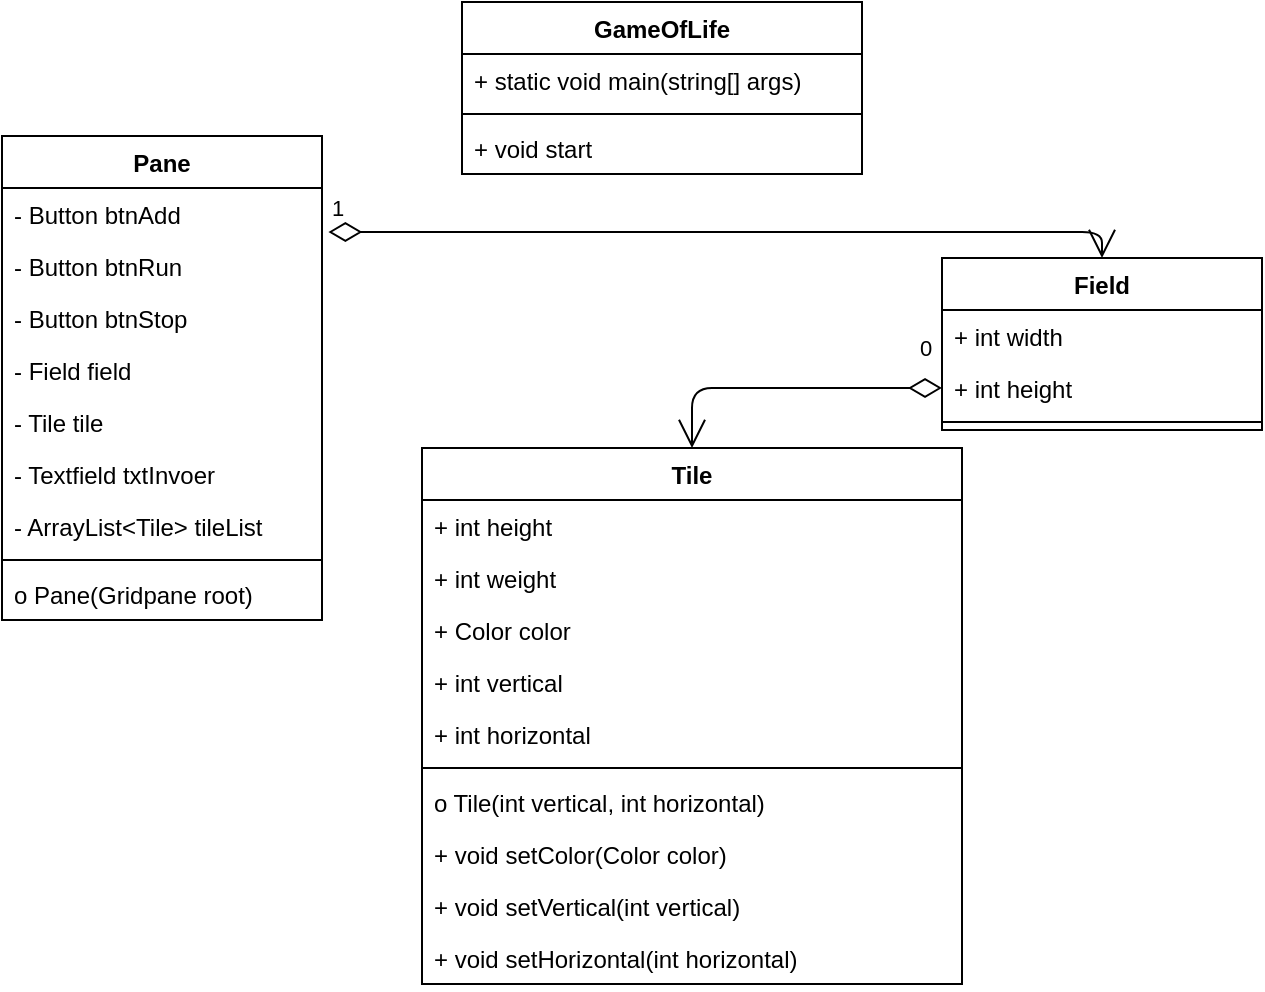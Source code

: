 <mxfile version="10.7.7" type="device"><diagram id="y2juMRdwqGHcky76KIuX" name="Page-1"><mxGraphModel dx="1250" dy="582" grid="1" gridSize="10" guides="1" tooltips="1" connect="1" arrows="1" fold="1" page="1" pageScale="1" pageWidth="827" pageHeight="1169" math="0" shadow="0"><root><mxCell id="0"/><mxCell id="1" parent="0"/><mxCell id="lbAQ0kvtrLxiixSawlt7-1" value="Tile" style="swimlane;fontStyle=1;align=center;verticalAlign=top;childLayout=stackLayout;horizontal=1;startSize=26;horizontalStack=0;resizeParent=1;resizeParentMax=0;resizeLast=0;collapsible=1;marginBottom=0;" vertex="1" parent="1"><mxGeometry x="240" y="339" width="270" height="268" as="geometry"/></mxCell><mxCell id="lbAQ0kvtrLxiixSawlt7-2" value="+ int height&#10;&#10;" style="text;strokeColor=none;fillColor=none;align=left;verticalAlign=top;spacingLeft=4;spacingRight=4;overflow=hidden;rotatable=0;points=[[0,0.5],[1,0.5]];portConstraint=eastwest;" vertex="1" parent="lbAQ0kvtrLxiixSawlt7-1"><mxGeometry y="26" width="270" height="26" as="geometry"/></mxCell><mxCell id="lbAQ0kvtrLxiixSawlt7-17" value="+ int weight&#10;&#10;" style="text;strokeColor=none;fillColor=none;align=left;verticalAlign=top;spacingLeft=4;spacingRight=4;overflow=hidden;rotatable=0;points=[[0,0.5],[1,0.5]];portConstraint=eastwest;" vertex="1" parent="lbAQ0kvtrLxiixSawlt7-1"><mxGeometry y="52" width="270" height="26" as="geometry"/></mxCell><mxCell id="lbAQ0kvtrLxiixSawlt7-18" value="+ Color color" style="text;strokeColor=none;fillColor=none;align=left;verticalAlign=top;spacingLeft=4;spacingRight=4;overflow=hidden;rotatable=0;points=[[0,0.5],[1,0.5]];portConstraint=eastwest;" vertex="1" parent="lbAQ0kvtrLxiixSawlt7-1"><mxGeometry y="78" width="270" height="26" as="geometry"/></mxCell><mxCell id="lbAQ0kvtrLxiixSawlt7-19" value="+ int vertical&#10;" style="text;strokeColor=none;fillColor=none;align=left;verticalAlign=top;spacingLeft=4;spacingRight=4;overflow=hidden;rotatable=0;points=[[0,0.5],[1,0.5]];portConstraint=eastwest;" vertex="1" parent="lbAQ0kvtrLxiixSawlt7-1"><mxGeometry y="104" width="270" height="26" as="geometry"/></mxCell><mxCell id="lbAQ0kvtrLxiixSawlt7-25" value="+ int horizontal&#10;" style="text;strokeColor=none;fillColor=none;align=left;verticalAlign=top;spacingLeft=4;spacingRight=4;overflow=hidden;rotatable=0;points=[[0,0.5],[1,0.5]];portConstraint=eastwest;" vertex="1" parent="lbAQ0kvtrLxiixSawlt7-1"><mxGeometry y="130" width="270" height="26" as="geometry"/></mxCell><mxCell id="lbAQ0kvtrLxiixSawlt7-3" value="" style="line;strokeWidth=1;fillColor=none;align=left;verticalAlign=middle;spacingTop=-1;spacingLeft=3;spacingRight=3;rotatable=0;labelPosition=right;points=[];portConstraint=eastwest;" vertex="1" parent="lbAQ0kvtrLxiixSawlt7-1"><mxGeometry y="156" width="270" height="8" as="geometry"/></mxCell><mxCell id="lbAQ0kvtrLxiixSawlt7-4" value="o Tile(int vertical, int horizontal)" style="text;strokeColor=none;fillColor=none;align=left;verticalAlign=top;spacingLeft=4;spacingRight=4;overflow=hidden;rotatable=0;points=[[0,0.5],[1,0.5]];portConstraint=eastwest;" vertex="1" parent="lbAQ0kvtrLxiixSawlt7-1"><mxGeometry y="164" width="270" height="26" as="geometry"/></mxCell><mxCell id="lbAQ0kvtrLxiixSawlt7-20" value="+ void setColor(Color color)" style="text;strokeColor=none;fillColor=none;align=left;verticalAlign=top;spacingLeft=4;spacingRight=4;overflow=hidden;rotatable=0;points=[[0,0.5],[1,0.5]];portConstraint=eastwest;" vertex="1" parent="lbAQ0kvtrLxiixSawlt7-1"><mxGeometry y="190" width="270" height="26" as="geometry"/></mxCell><mxCell id="lbAQ0kvtrLxiixSawlt7-21" value="+ void setVertical(int vertical)" style="text;strokeColor=none;fillColor=none;align=left;verticalAlign=top;spacingLeft=4;spacingRight=4;overflow=hidden;rotatable=0;points=[[0,0.5],[1,0.5]];portConstraint=eastwest;" vertex="1" parent="lbAQ0kvtrLxiixSawlt7-1"><mxGeometry y="216" width="270" height="26" as="geometry"/></mxCell><mxCell id="lbAQ0kvtrLxiixSawlt7-22" value="+ void setHorizontal(int horizontal)" style="text;strokeColor=none;fillColor=none;align=left;verticalAlign=top;spacingLeft=4;spacingRight=4;overflow=hidden;rotatable=0;points=[[0,0.5],[1,0.5]];portConstraint=eastwest;" vertex="1" parent="lbAQ0kvtrLxiixSawlt7-1"><mxGeometry y="242" width="270" height="26" as="geometry"/></mxCell><mxCell id="lbAQ0kvtrLxiixSawlt7-5" value="Pane" style="swimlane;fontStyle=1;align=center;verticalAlign=top;childLayout=stackLayout;horizontal=1;startSize=26;horizontalStack=0;resizeParent=1;resizeParentMax=0;resizeLast=0;collapsible=1;marginBottom=0;" vertex="1" parent="1"><mxGeometry x="30" y="183" width="160" height="242" as="geometry"/></mxCell><mxCell id="lbAQ0kvtrLxiixSawlt7-6" value="- Button btnAdd" style="text;strokeColor=none;fillColor=none;align=left;verticalAlign=top;spacingLeft=4;spacingRight=4;overflow=hidden;rotatable=0;points=[[0,0.5],[1,0.5]];portConstraint=eastwest;" vertex="1" parent="lbAQ0kvtrLxiixSawlt7-5"><mxGeometry y="26" width="160" height="26" as="geometry"/></mxCell><mxCell id="lbAQ0kvtrLxiixSawlt7-26" value="- Button btnRun" style="text;strokeColor=none;fillColor=none;align=left;verticalAlign=top;spacingLeft=4;spacingRight=4;overflow=hidden;rotatable=0;points=[[0,0.5],[1,0.5]];portConstraint=eastwest;" vertex="1" parent="lbAQ0kvtrLxiixSawlt7-5"><mxGeometry y="52" width="160" height="26" as="geometry"/></mxCell><mxCell id="lbAQ0kvtrLxiixSawlt7-27" value="- Button btnStop" style="text;strokeColor=none;fillColor=none;align=left;verticalAlign=top;spacingLeft=4;spacingRight=4;overflow=hidden;rotatable=0;points=[[0,0.5],[1,0.5]];portConstraint=eastwest;" vertex="1" parent="lbAQ0kvtrLxiixSawlt7-5"><mxGeometry y="78" width="160" height="26" as="geometry"/></mxCell><mxCell id="lbAQ0kvtrLxiixSawlt7-28" value="- Field field" style="text;strokeColor=none;fillColor=none;align=left;verticalAlign=top;spacingLeft=4;spacingRight=4;overflow=hidden;rotatable=0;points=[[0,0.5],[1,0.5]];portConstraint=eastwest;" vertex="1" parent="lbAQ0kvtrLxiixSawlt7-5"><mxGeometry y="104" width="160" height="26" as="geometry"/></mxCell><mxCell id="lbAQ0kvtrLxiixSawlt7-29" value="- Tile tile" style="text;strokeColor=none;fillColor=none;align=left;verticalAlign=top;spacingLeft=4;spacingRight=4;overflow=hidden;rotatable=0;points=[[0,0.5],[1,0.5]];portConstraint=eastwest;" vertex="1" parent="lbAQ0kvtrLxiixSawlt7-5"><mxGeometry y="130" width="160" height="26" as="geometry"/></mxCell><mxCell id="lbAQ0kvtrLxiixSawlt7-30" value="- Textfield txtInvoer" style="text;strokeColor=none;fillColor=none;align=left;verticalAlign=top;spacingLeft=4;spacingRight=4;overflow=hidden;rotatable=0;points=[[0,0.5],[1,0.5]];portConstraint=eastwest;" vertex="1" parent="lbAQ0kvtrLxiixSawlt7-5"><mxGeometry y="156" width="160" height="26" as="geometry"/></mxCell><mxCell id="lbAQ0kvtrLxiixSawlt7-31" value="- ArrayList&lt;Tile&gt; tileList" style="text;strokeColor=none;fillColor=none;align=left;verticalAlign=top;spacingLeft=4;spacingRight=4;overflow=hidden;rotatable=0;points=[[0,0.5],[1,0.5]];portConstraint=eastwest;" vertex="1" parent="lbAQ0kvtrLxiixSawlt7-5"><mxGeometry y="182" width="160" height="26" as="geometry"/></mxCell><mxCell id="lbAQ0kvtrLxiixSawlt7-7" value="" style="line;strokeWidth=1;fillColor=none;align=left;verticalAlign=middle;spacingTop=-1;spacingLeft=3;spacingRight=3;rotatable=0;labelPosition=right;points=[];portConstraint=eastwest;" vertex="1" parent="lbAQ0kvtrLxiixSawlt7-5"><mxGeometry y="208" width="160" height="8" as="geometry"/></mxCell><mxCell id="lbAQ0kvtrLxiixSawlt7-8" value="o Pane(Gridpane root)" style="text;strokeColor=none;fillColor=none;align=left;verticalAlign=top;spacingLeft=4;spacingRight=4;overflow=hidden;rotatable=0;points=[[0,0.5],[1,0.5]];portConstraint=eastwest;" vertex="1" parent="lbAQ0kvtrLxiixSawlt7-5"><mxGeometry y="216" width="160" height="26" as="geometry"/></mxCell><mxCell id="lbAQ0kvtrLxiixSawlt7-9" value="Field" style="swimlane;fontStyle=1;align=center;verticalAlign=top;childLayout=stackLayout;horizontal=1;startSize=26;horizontalStack=0;resizeParent=1;resizeParentMax=0;resizeLast=0;collapsible=1;marginBottom=0;" vertex="1" parent="1"><mxGeometry x="500" y="244" width="160" height="86" as="geometry"/></mxCell><mxCell id="lbAQ0kvtrLxiixSawlt7-10" value="+ int width" style="text;strokeColor=none;fillColor=none;align=left;verticalAlign=top;spacingLeft=4;spacingRight=4;overflow=hidden;rotatable=0;points=[[0,0.5],[1,0.5]];portConstraint=eastwest;" vertex="1" parent="lbAQ0kvtrLxiixSawlt7-9"><mxGeometry y="26" width="160" height="26" as="geometry"/></mxCell><mxCell id="lbAQ0kvtrLxiixSawlt7-32" value="+ int height" style="text;strokeColor=none;fillColor=none;align=left;verticalAlign=top;spacingLeft=4;spacingRight=4;overflow=hidden;rotatable=0;points=[[0,0.5],[1,0.5]];portConstraint=eastwest;" vertex="1" parent="lbAQ0kvtrLxiixSawlt7-9"><mxGeometry y="52" width="160" height="26" as="geometry"/></mxCell><mxCell id="lbAQ0kvtrLxiixSawlt7-11" value="" style="line;strokeWidth=1;fillColor=none;align=left;verticalAlign=middle;spacingTop=-1;spacingLeft=3;spacingRight=3;rotatable=0;labelPosition=right;points=[];portConstraint=eastwest;" vertex="1" parent="lbAQ0kvtrLxiixSawlt7-9"><mxGeometry y="78" width="160" height="8" as="geometry"/></mxCell><mxCell id="lbAQ0kvtrLxiixSawlt7-13" value="GameOfLife" style="swimlane;fontStyle=1;align=center;verticalAlign=top;childLayout=stackLayout;horizontal=1;startSize=26;horizontalStack=0;resizeParent=1;resizeParentMax=0;resizeLast=0;collapsible=1;marginBottom=0;" vertex="1" parent="1"><mxGeometry x="260" y="116" width="200" height="86" as="geometry"/></mxCell><mxCell id="lbAQ0kvtrLxiixSawlt7-14" value="+ static void main(string[] args)" style="text;strokeColor=none;fillColor=none;align=left;verticalAlign=top;spacingLeft=4;spacingRight=4;overflow=hidden;rotatable=0;points=[[0,0.5],[1,0.5]];portConstraint=eastwest;" vertex="1" parent="lbAQ0kvtrLxiixSawlt7-13"><mxGeometry y="26" width="200" height="26" as="geometry"/></mxCell><mxCell id="lbAQ0kvtrLxiixSawlt7-15" value="" style="line;strokeWidth=1;fillColor=none;align=left;verticalAlign=middle;spacingTop=-1;spacingLeft=3;spacingRight=3;rotatable=0;labelPosition=right;points=[];portConstraint=eastwest;" vertex="1" parent="lbAQ0kvtrLxiixSawlt7-13"><mxGeometry y="52" width="200" height="8" as="geometry"/></mxCell><mxCell id="lbAQ0kvtrLxiixSawlt7-16" value="+ void start" style="text;strokeColor=none;fillColor=none;align=left;verticalAlign=top;spacingLeft=4;spacingRight=4;overflow=hidden;rotatable=0;points=[[0,0.5],[1,0.5]];portConstraint=eastwest;" vertex="1" parent="lbAQ0kvtrLxiixSawlt7-13"><mxGeometry y="60" width="200" height="26" as="geometry"/></mxCell><mxCell id="lbAQ0kvtrLxiixSawlt7-33" value="0" style="endArrow=open;html=1;endSize=12;startArrow=diamondThin;startSize=14;startFill=0;edgeStyle=orthogonalEdgeStyle;align=left;verticalAlign=bottom;" edge="1" parent="1" source="lbAQ0kvtrLxiixSawlt7-32" target="lbAQ0kvtrLxiixSawlt7-1"><mxGeometry x="-0.833" y="-11" relative="1" as="geometry"><mxPoint x="550" y="530" as="sourcePoint"/><mxPoint x="710" y="530" as="targetPoint"/><mxPoint as="offset"/></mxGeometry></mxCell><mxCell id="lbAQ0kvtrLxiixSawlt7-34" value="1" style="endArrow=open;html=1;endSize=12;startArrow=diamondThin;startSize=14;startFill=0;edgeStyle=orthogonalEdgeStyle;align=left;verticalAlign=bottom;exitX=1.02;exitY=0.846;exitDx=0;exitDy=0;exitPerimeter=0;entryX=0.5;entryY=0;entryDx=0;entryDy=0;" edge="1" parent="1" source="lbAQ0kvtrLxiixSawlt7-6" target="lbAQ0kvtrLxiixSawlt7-9"><mxGeometry x="-1" y="3" relative="1" as="geometry"><mxPoint x="230" y="290" as="sourcePoint"/><mxPoint x="390" y="290" as="targetPoint"/></mxGeometry></mxCell></root></mxGraphModel></diagram></mxfile>